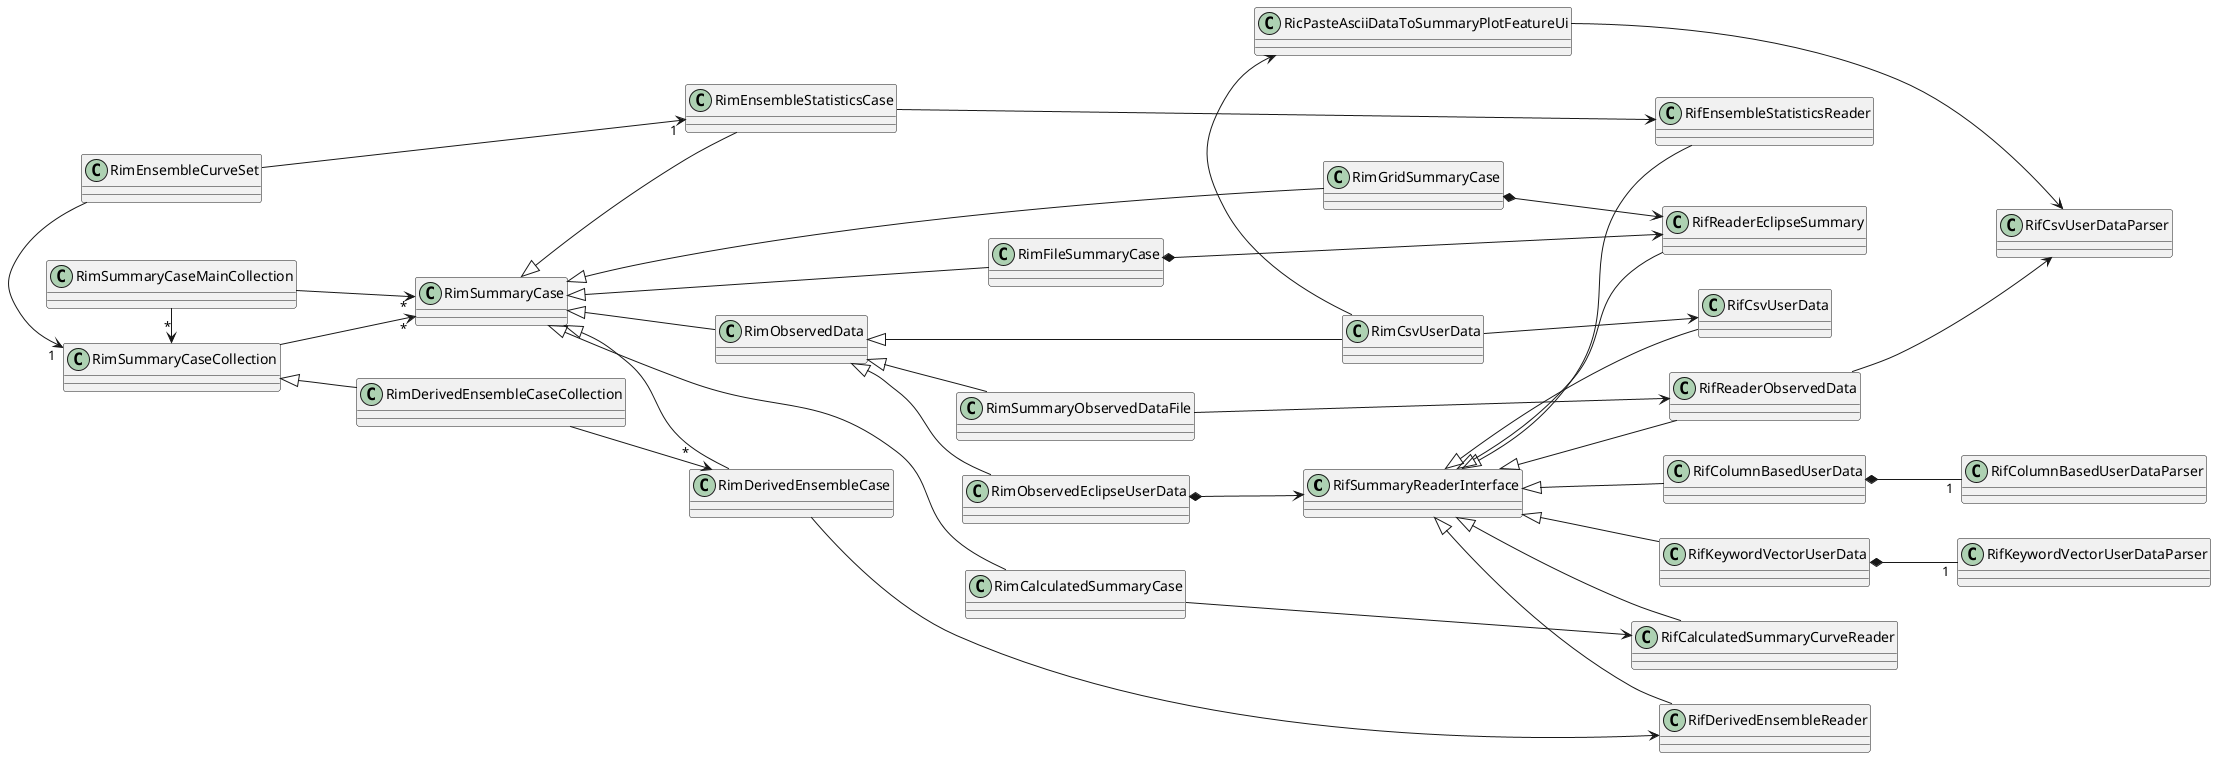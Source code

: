 @startuml
left to right direction

RifSummaryReaderInterface <|-- RifCalculatedSummaryCurveReader
RifSummaryReaderInterface <|-- RifColumnBasedUserData
RifSummaryReaderInterface <|-- RifCsvUserData
RifSummaryReaderInterface <|-- RifKeywordVectorUserData
RifSummaryReaderInterface <|-- RifReaderEclipseSummary
RifSummaryReaderInterface <|-- RifReaderObservedData
RifSummaryReaderInterface <|-- RifEnsembleStatisticsReader
RifSummaryReaderInterface <|-- RifDerivedEnsembleReader

RifColumnBasedUserData *-- "1" RifColumnBasedUserDataParser
RifKeywordVectorUserData *-- "1" RifKeywordVectorUserDataParser
RifReaderObservedData --> RifCsvUserDataParser

RimSummaryCaseCollection --> "*" RimSummaryCase

RimSummaryCaseCollection <|-- RimDerivedEnsembleCaseCollection

RimDerivedEnsembleCaseCollection --> "*" RimDerivedEnsembleCase

RimSummaryCase <|-- RimCalculatedSummaryCase
RimSummaryCase <|-- RimFileSummaryCase
RimSummaryCase <|-- RimGridSummaryCase
RimSummaryCase <|-- RimObservedData
RimSummaryCase <|-- RimEnsembleStatisticsCase
RimSummaryCase <|-- RimDerivedEnsembleCase

RimObservedData <|-- RimObservedEclipseUserData
RimObservedData <|-- RimCsvUserData
RimObservedData <|-- RimSummaryObservedDataFile

RimCalculatedSummaryCase --> RifCalculatedSummaryCurveReader

RimDerivedEnsembleCase --> RifDerivedEnsembleReader

RimSummaryObservedDataFile --> RifReaderObservedData

RimObservedEclipseUserData *--> RifSummaryReaderInterface

RimCsvUserData -> RicPasteAsciiDataToSummaryPlotFeatureUi
RimCsvUserData --> RifCsvUserData

RimFileSummaryCase *--> RifReaderEclipseSummary
RimGridSummaryCase *--> RifReaderEclipseSummary

RicPasteAsciiDataToSummaryPlotFeatureUi --> RifCsvUserDataParser

RimEnsembleCurveSet -> "1" RimSummaryCaseCollection

RimEnsembleCurveSet --> "1" RimEnsembleStatisticsCase
RimEnsembleStatisticsCase --> RifEnsembleStatisticsReader

RimSummaryCaseMainCollection -> "*" RimSummaryCase
RimSummaryCaseMainCollection -> "*" RimSummaryCaseCollection

@enduml
